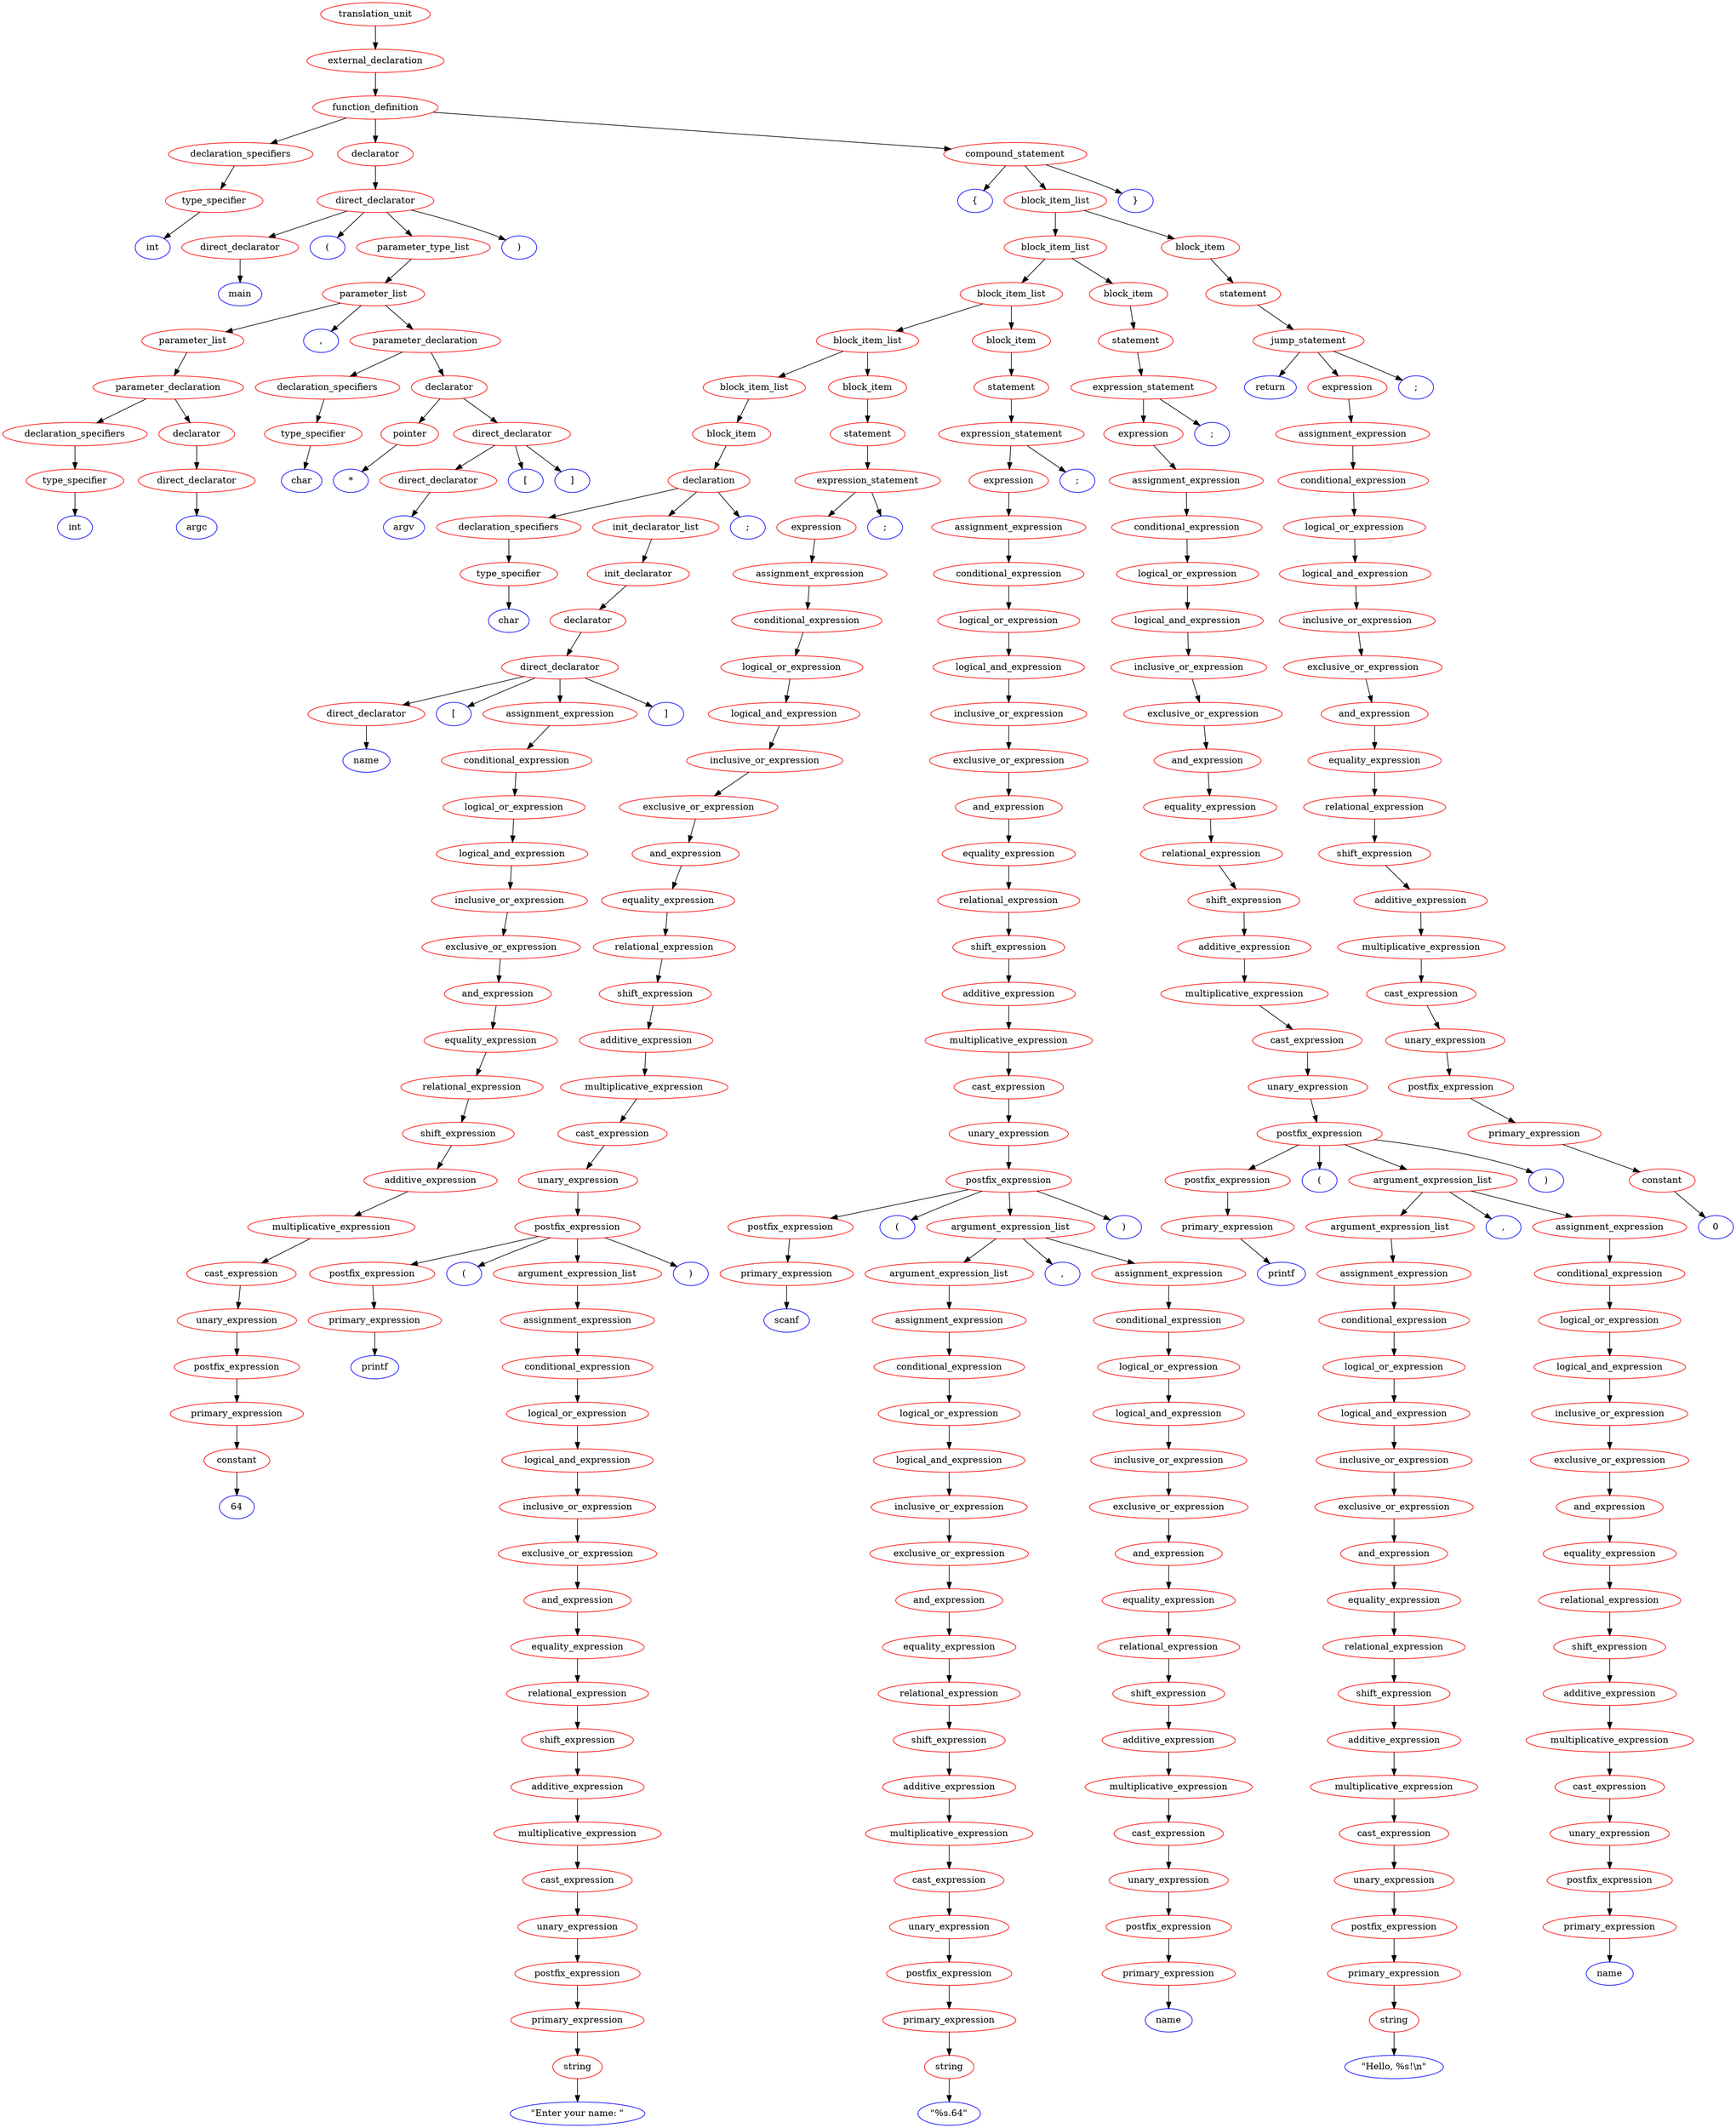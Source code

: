 digraph program {
	node_006FE688 [ label = "translation_unit" color = red] 
	node_006FE688 -> node_0222FA08
	node_0222FA08 [ label = "external_declaration" color = red] 
	node_0222FA08 -> node_0222F988
	node_0222F988 [ label = "function_definition" color = red] 
	node_0222F988 -> node_00841880
	node_0222F988 -> node_02221608
	node_0222F988 -> node_0222F908
	node_00841880 [ label = "declaration_specifiers" color = red] 
	node_00841880 -> node_00841800
	node_02221608 [ label = "declarator" color = red] 
	node_02221608 -> node_02221588
	node_0222F908 [ label = "compound_statement" color = red] 
	node_0222F908 -> node_02221688
	node_0222F908 -> node_0222F808
	node_0222F908 -> node_0222F888
	node_00841800 [ label = "type_specifier" color = red] 
	node_00841800 -> node_00841780
	node_02221588 [ label = "direct_declarator" color = red] 
	node_02221588 -> node_00841980
	node_02221588 -> node_00841A00
	node_02221588 -> node_02221488
	node_02221588 -> node_02221508
	node_02221688 [ label = "{" color = blue] 
	node_0222F808 [ label = "block_item_list" color = red] 
	node_0222F808 -> node_0222CF08
	node_0222F808 -> node_0222F788
	node_0222F888 [ label = "}" color = blue] 
	node_00841780 [ label = "int" color = blue] 
	node_00841980 [ label = "direct_declarator" color = red] 
	node_00841980 -> node_00841900
	node_00841A00 [ label = "(" color = blue] 
	node_02221488 [ label = "parameter_type_list" color = red] 
	node_02221488 -> node_02221408
	node_02221508 [ label = ")" color = blue] 
	node_0222CF08 [ label = "block_item_list" color = red] 
	node_0222CF08 -> node_02229E88
	node_0222CF08 -> node_0222CE88
	node_0222F788 [ label = "block_item" color = red] 
	node_0222F788 -> node_0222DA88
	node_00841900 [ label = "main" color = blue] 
	node_02221408 [ label = "parameter_list" color = red] 
	node_02221408 -> node_02220D08
	node_02221408 -> node_02220D88
	node_02221408 -> node_02221388
	node_02229E88 [ label = "block_item_list" color = red] 
	node_02229E88 -> node_02226E08
	node_02229E88 -> node_02229E08
	node_0222CE88 [ label = "block_item" color = red] 
	node_0222CE88 -> node_0222CE08
	node_0222DA88 [ label = "statement" color = red] 
	node_0222DA88 -> node_0222DA08
	node_02220D08 [ label = "parameter_list" color = red] 
	node_02220D08 -> node_02220C88
	node_02220D88 [ label = "," color = blue] 
	node_02221388 [ label = "parameter_declaration" color = red] 
	node_02221388 -> node_02220F08
	node_02221388 -> node_02221308
	node_02226E08 [ label = "block_item_list" color = red] 
	node_02226E08 -> node_02222708
	node_02226E08 -> node_02226D88
	node_02229E08 [ label = "block_item" color = red] 
	node_02229E08 -> node_02229D88
	node_0222CE08 [ label = "statement" color = red] 
	node_0222CE08 -> node_0222CD88
	node_0222DA08 [ label = "jump_statement" color = red] 
	node_0222DA08 -> node_0222CF88
	node_0222DA08 -> node_0222D908
	node_0222DA08 -> node_0222D988
	node_02220C88 [ label = "parameter_declaration" color = red] 
	node_02220C88 -> node_00841B80
	node_02220C88 -> node_02220C08
	node_02220F08 [ label = "declaration_specifiers" color = red] 
	node_02220F08 -> node_02220E88
	node_02221308 [ label = "declarator" color = red] 
	node_02221308 -> node_02221008
	node_02221308 -> node_02221288
	node_02222708 [ label = "block_item_list" color = red] 
	node_02222708 -> node_02222688
	node_02226D88 [ label = "block_item" color = red] 
	node_02226D88 -> node_02226D08
	node_02229D88 [ label = "statement" color = red] 
	node_02229D88 -> node_02229D08
	node_0222CD88 [ label = "expression_statement" color = red] 
	node_0222CD88 -> node_0222CC88
	node_0222CD88 -> node_0222CD08
	node_0222CF88 [ label = "return" color = blue] 
	node_0222D908 [ label = "expression" color = red] 
	node_0222D908 -> node_0222D888
	node_0222D988 [ label = ";" color = blue] 
	node_00841B80 [ label = "declaration_specifiers" color = red] 
	node_00841B80 -> node_00841B00
	node_02220C08 [ label = "declarator" color = red] 
	node_02220C08 -> node_02220B88
	node_02220E88 [ label = "type_specifier" color = red] 
	node_02220E88 -> node_02220E08
	node_02221008 [ label = "pointer" color = red] 
	node_02221008 -> node_02220F88
	node_02221288 [ label = "direct_declarator" color = red] 
	node_02221288 -> node_02221108
	node_02221288 -> node_02221188
	node_02221288 -> node_02221208
	node_02222688 [ label = "block_item" color = red] 
	node_02222688 -> node_02222608
	node_02226D08 [ label = "statement" color = red] 
	node_02226D08 -> node_02226C88
	node_02229D08 [ label = "expression_statement" color = red] 
	node_02229D08 -> node_02229C08
	node_02229D08 -> node_02229C88
	node_0222CC88 [ label = "expression" color = red] 
	node_0222CC88 -> node_0222CC08
	node_0222CD08 [ label = ";" color = blue] 
	node_0222D888 [ label = "assignment_expression" color = red] 
	node_0222D888 -> node_0222D808
	node_00841B00 [ label = "type_specifier" color = red] 
	node_00841B00 -> node_00841A80
	node_02220B88 [ label = "direct_declarator" color = red] 
	node_02220B88 -> node_00841C00
	node_02220E08 [ label = "char" color = blue] 
	node_02220F88 [ label = "*" color = blue] 
	node_02221108 [ label = "direct_declarator" color = red] 
	node_02221108 -> node_02221088
	node_02221188 [ label = "[" color = blue] 
	node_02221208 [ label = "]" color = blue] 
	node_02222608 [ label = "declaration" color = red] 
	node_02222608 -> node_02221808
	node_02222608 -> node_02222508
	node_02222608 -> node_02222588
	node_02226C88 [ label = "expression_statement" color = red] 
	node_02226C88 -> node_02226B88
	node_02226C88 -> node_02226C08
	node_02229C08 [ label = "expression" color = red] 
	node_02229C08 -> node_02229B88
	node_02229C88 [ label = ";" color = blue] 
	node_0222CC08 [ label = "assignment_expression" color = red] 
	node_0222CC08 -> node_0222CB88
	node_0222D808 [ label = "conditional_expression" color = red] 
	node_0222D808 -> node_0222D788
	node_00841A80 [ label = "int" color = blue] 
	node_00841C00 [ label = "argc" color = blue] 
	node_02221088 [ label = "argv" color = blue] 
	node_02221808 [ label = "declaration_specifiers" color = red] 
	node_02221808 -> node_02221788
	node_02222508 [ label = "init_declarator_list" color = red] 
	node_02222508 -> node_02222488
	node_02222588 [ label = ";" color = blue] 
	node_02226B88 [ label = "expression" color = red] 
	node_02226B88 -> node_02226B08
	node_02226C08 [ label = ";" color = blue] 
	node_02229B88 [ label = "assignment_expression" color = red] 
	node_02229B88 -> node_02229B08
	node_0222CB88 [ label = "conditional_expression" color = red] 
	node_0222CB88 -> node_0222CB08
	node_0222D788 [ label = "logical_or_expression" color = red] 
	node_0222D788 -> node_0222D708
	node_02221788 [ label = "type_specifier" color = red] 
	node_02221788 -> node_02221708
	node_02222488 [ label = "init_declarator" color = red] 
	node_02222488 -> node_02222408
	node_02226B08 [ label = "assignment_expression" color = red] 
	node_02226B08 -> node_02226A88
	node_02229B08 [ label = "conditional_expression" color = red] 
	node_02229B08 -> node_02229A88
	node_0222CB08 [ label = "logical_or_expression" color = red] 
	node_0222CB08 -> node_0222CA88
	node_0222D708 [ label = "logical_and_expression" color = red] 
	node_0222D708 -> node_0222D688
	node_02221708 [ label = "char" color = blue] 
	node_02222408 [ label = "declarator" color = red] 
	node_02222408 -> node_02222388
	node_02226A88 [ label = "conditional_expression" color = red] 
	node_02226A88 -> node_02226A08
	node_02229A88 [ label = "logical_or_expression" color = red] 
	node_02229A88 -> node_02229A08
	node_0222CA88 [ label = "logical_and_expression" color = red] 
	node_0222CA88 -> node_0222CA08
	node_0222D688 [ label = "inclusive_or_expression" color = red] 
	node_0222D688 -> node_0222D608
	node_02222388 [ label = "direct_declarator" color = red] 
	node_02222388 -> node_02221908
	node_02222388 -> node_02221988
	node_02222388 -> node_02222288
	node_02222388 -> node_02222308
	node_02226A08 [ label = "logical_or_expression" color = red] 
	node_02226A08 -> node_02226988
	node_02229A08 [ label = "logical_and_expression" color = red] 
	node_02229A08 -> node_02229988
	node_0222CA08 [ label = "inclusive_or_expression" color = red] 
	node_0222CA08 -> node_0222C988
	node_0222D608 [ label = "exclusive_or_expression" color = red] 
	node_0222D608 -> node_0222D588
	node_02221908 [ label = "direct_declarator" color = red] 
	node_02221908 -> node_02221888
	node_02221988 [ label = "[" color = blue] 
	node_02222288 [ label = "assignment_expression" color = red] 
	node_02222288 -> node_02222208
	node_02222308 [ label = "]" color = blue] 
	node_02226988 [ label = "logical_and_expression" color = red] 
	node_02226988 -> node_02226908
	node_02229988 [ label = "inclusive_or_expression" color = red] 
	node_02229988 -> node_02229908
	node_0222C988 [ label = "exclusive_or_expression" color = red] 
	node_0222C988 -> node_0222C908
	node_0222D588 [ label = "and_expression" color = red] 
	node_0222D588 -> node_0222D508
	node_02221888 [ label = "name" color = blue] 
	node_02222208 [ label = "conditional_expression" color = red] 
	node_02222208 -> node_02222188
	node_02226908 [ label = "inclusive_or_expression" color = red] 
	node_02226908 -> node_02226888
	node_02229908 [ label = "exclusive_or_expression" color = red] 
	node_02229908 -> node_02229888
	node_0222C908 [ label = "and_expression" color = red] 
	node_0222C908 -> node_0222C888
	node_0222D508 [ label = "equality_expression" color = red] 
	node_0222D508 -> node_0222D488
	node_02222188 [ label = "logical_or_expression" color = red] 
	node_02222188 -> node_02222108
	node_02226888 [ label = "exclusive_or_expression" color = red] 
	node_02226888 -> node_02226808
	node_02229888 [ label = "and_expression" color = red] 
	node_02229888 -> node_02229808
	node_0222C888 [ label = "equality_expression" color = red] 
	node_0222C888 -> node_0222C808
	node_0222D488 [ label = "relational_expression" color = red] 
	node_0222D488 -> node_0222D408
	node_02222108 [ label = "logical_and_expression" color = red] 
	node_02222108 -> node_02222088
	node_02226808 [ label = "and_expression" color = red] 
	node_02226808 -> node_02226788
	node_02229808 [ label = "equality_expression" color = red] 
	node_02229808 -> node_02229788
	node_0222C808 [ label = "relational_expression" color = red] 
	node_0222C808 -> node_0222C788
	node_0222D408 [ label = "shift_expression" color = red] 
	node_0222D408 -> node_0222D388
	node_02222088 [ label = "inclusive_or_expression" color = red] 
	node_02222088 -> node_02222008
	node_02226788 [ label = "equality_expression" color = red] 
	node_02226788 -> node_02226708
	node_02229788 [ label = "relational_expression" color = red] 
	node_02229788 -> node_02229708
	node_0222C788 [ label = "shift_expression" color = red] 
	node_0222C788 -> node_0222C708
	node_0222D388 [ label = "additive_expression" color = red] 
	node_0222D388 -> node_0222D308
	node_02222008 [ label = "exclusive_or_expression" color = red] 
	node_02222008 -> node_02221F88
	node_02226708 [ label = "relational_expression" color = red] 
	node_02226708 -> node_02226688
	node_02229708 [ label = "shift_expression" color = red] 
	node_02229708 -> node_02229688
	node_0222C708 [ label = "additive_expression" color = red] 
	node_0222C708 -> node_0222C688
	node_0222D308 [ label = "multiplicative_expression" color = red] 
	node_0222D308 -> node_0222D288
	node_02221F88 [ label = "and_expression" color = red] 
	node_02221F88 -> node_02221F08
	node_02226688 [ label = "shift_expression" color = red] 
	node_02226688 -> node_02226608
	node_02229688 [ label = "additive_expression" color = red] 
	node_02229688 -> node_02229608
	node_0222C688 [ label = "multiplicative_expression" color = red] 
	node_0222C688 -> node_0222C608
	node_0222D288 [ label = "cast_expression" color = red] 
	node_0222D288 -> node_0222D208
	node_02221F08 [ label = "equality_expression" color = red] 
	node_02221F08 -> node_02221E88
	node_02226608 [ label = "additive_expression" color = red] 
	node_02226608 -> node_02226588
	node_02229608 [ label = "multiplicative_expression" color = red] 
	node_02229608 -> node_02229588
	node_0222C608 [ label = "cast_expression" color = red] 
	node_0222C608 -> node_0222C588
	node_0222D208 [ label = "unary_expression" color = red] 
	node_0222D208 -> node_0222D188
	node_02221E88 [ label = "relational_expression" color = red] 
	node_02221E88 -> node_02221E08
	node_02226588 [ label = "multiplicative_expression" color = red] 
	node_02226588 -> node_02226508
	node_02229588 [ label = "cast_expression" color = red] 
	node_02229588 -> node_02229508
	node_0222C588 [ label = "unary_expression" color = red] 
	node_0222C588 -> node_0222C508
	node_0222D188 [ label = "postfix_expression" color = red] 
	node_0222D188 -> node_0222D108
	node_02221E08 [ label = "shift_expression" color = red] 
	node_02221E08 -> node_02221D88
	node_02226508 [ label = "cast_expression" color = red] 
	node_02226508 -> node_02226488
	node_02229508 [ label = "unary_expression" color = red] 
	node_02229508 -> node_02229488
	node_0222C508 [ label = "postfix_expression" color = red] 
	node_0222C508 -> node_0222A008
	node_0222C508 -> node_0222A088
	node_0222C508 -> node_0222C408
	node_0222C508 -> node_0222C488
	node_0222D108 [ label = "primary_expression" color = red] 
	node_0222D108 -> node_0222D088
	node_02221D88 [ label = "additive_expression" color = red] 
	node_02221D88 -> node_02221D08
	node_02226488 [ label = "unary_expression" color = red] 
	node_02226488 -> node_02226408
	node_02229488 [ label = "postfix_expression" color = red] 
	node_02229488 -> node_02226F88
	node_02229488 -> node_02227008
	node_02229488 -> node_02229388
	node_02229488 -> node_02229408
	node_0222A008 [ label = "postfix_expression" color = red] 
	node_0222A008 -> node_02229F88
	node_0222A088 [ label = "(" color = blue] 
	node_0222C408 [ label = "argument_expression_list" color = red] 
	node_0222C408 -> node_0222AA08
	node_0222C408 -> node_0222AA88
	node_0222C408 -> node_0222C388
	node_0222C488 [ label = ")" color = blue] 
	node_0222D088 [ label = "constant" color = red] 
	node_0222D088 -> node_0222D008
	node_02221D08 [ label = "multiplicative_expression" color = red] 
	node_02221D08 -> node_02221C88
	node_02226408 [ label = "postfix_expression" color = red] 
	node_02226408 -> node_02222888
	node_02226408 -> node_02222908
	node_02226408 -> node_02226308
	node_02226408 -> node_02226388
	node_02226F88 [ label = "postfix_expression" color = red] 
	node_02226F88 -> node_02226F08
	node_02227008 [ label = "(" color = blue] 
	node_02229388 [ label = "argument_expression_list" color = red] 
	node_02229388 -> node_02227988
	node_02229388 -> node_02227A08
	node_02229388 -> node_02229308
	node_02229408 [ label = ")" color = blue] 
	node_02229F88 [ label = "primary_expression" color = red] 
	node_02229F88 -> node_02229F08
	node_0222AA08 [ label = "argument_expression_list" color = red] 
	node_0222AA08 -> node_0222A988
	node_0222AA88 [ label = "," color = blue] 
	node_0222C388 [ label = "assignment_expression" color = red] 
	node_0222C388 -> node_0222C308
	node_0222D008 [ label = "0" color = blue] 
	node_02221C88 [ label = "cast_expression" color = red] 
	node_02221C88 -> node_02221C08
	node_02222888 [ label = "postfix_expression" color = red] 
	node_02222888 -> node_02222808
	node_02222908 [ label = "(" color = blue] 
	node_02226308 [ label = "argument_expression_list" color = red] 
	node_02226308 -> node_02226288
	node_02226388 [ label = ")" color = blue] 
	node_02226F08 [ label = "primary_expression" color = red] 
	node_02226F08 -> node_02226E88
	node_02227988 [ label = "argument_expression_list" color = red] 
	node_02227988 -> node_02227908
	node_02227A08 [ label = "," color = blue] 
	node_02229308 [ label = "assignment_expression" color = red] 
	node_02229308 -> node_02229288
	node_02229F08 [ label = "printf" color = blue] 
	node_0222A988 [ label = "assignment_expression" color = red] 
	node_0222A988 -> node_0222A908
	node_0222C308 [ label = "conditional_expression" color = red] 
	node_0222C308 -> node_0222C288
	node_02221C08 [ label = "unary_expression" color = red] 
	node_02221C08 -> node_02221B88
	node_02222808 [ label = "primary_expression" color = red] 
	node_02222808 -> node_02222788
	node_02226288 [ label = "assignment_expression" color = red] 
	node_02226288 -> node_02226208
	node_02226E88 [ label = "scanf" color = blue] 
	node_02227908 [ label = "assignment_expression" color = red] 
	node_02227908 -> node_02227888
	node_02229288 [ label = "conditional_expression" color = red] 
	node_02229288 -> node_02229208
	node_0222A908 [ label = "conditional_expression" color = red] 
	node_0222A908 -> node_0222A888
	node_0222C288 [ label = "logical_or_expression" color = red] 
	node_0222C288 -> node_0222C208
	node_02221B88 [ label = "postfix_expression" color = red] 
	node_02221B88 -> node_02221B08
	node_02222788 [ label = "printf" color = blue] 
	node_02226208 [ label = "conditional_expression" color = red] 
	node_02226208 -> node_02226188
	node_02227888 [ label = "conditional_expression" color = red] 
	node_02227888 -> node_02227808
	node_02229208 [ label = "logical_or_expression" color = red] 
	node_02229208 -> node_02229188
	node_0222A888 [ label = "logical_or_expression" color = red] 
	node_0222A888 -> node_0222A808
	node_0222C208 [ label = "logical_and_expression" color = red] 
	node_0222C208 -> node_0222C188
	node_02221B08 [ label = "primary_expression" color = red] 
	node_02221B08 -> node_02221A88
	node_02226188 [ label = "logical_or_expression" color = red] 
	node_02226188 -> node_02226108
	node_02227808 [ label = "logical_or_expression" color = red] 
	node_02227808 -> node_02227788
	node_02229188 [ label = "logical_and_expression" color = red] 
	node_02229188 -> node_02229108
	node_0222A808 [ label = "logical_and_expression" color = red] 
	node_0222A808 -> node_0222A788
	node_0222C188 [ label = "inclusive_or_expression" color = red] 
	node_0222C188 -> node_0222C108
	node_02221A88 [ label = "constant" color = red] 
	node_02221A88 -> node_02221A08
	node_02226108 [ label = "logical_and_expression" color = red] 
	node_02226108 -> node_02226088
	node_02227788 [ label = "logical_and_expression" color = red] 
	node_02227788 -> node_02227708
	node_02229108 [ label = "inclusive_or_expression" color = red] 
	node_02229108 -> node_02229088
	node_0222A788 [ label = "inclusive_or_expression" color = red] 
	node_0222A788 -> node_0222A708
	node_0222C108 [ label = "exclusive_or_expression" color = red] 
	node_0222C108 -> node_0222C088
	node_02221A08 [ label = "64" color = blue] 
	node_02226088 [ label = "inclusive_or_expression" color = red] 
	node_02226088 -> node_02226008
	node_02227708 [ label = "inclusive_or_expression" color = red] 
	node_02227708 -> node_02227688
	node_02229088 [ label = "exclusive_or_expression" color = red] 
	node_02229088 -> node_02229008
	node_0222A708 [ label = "exclusive_or_expression" color = red] 
	node_0222A708 -> node_0222A688
	node_0222C088 [ label = "and_expression" color = red] 
	node_0222C088 -> node_0222C008
	node_02226008 [ label = "exclusive_or_expression" color = red] 
	node_02226008 -> node_02225F88
	node_02227688 [ label = "exclusive_or_expression" color = red] 
	node_02227688 -> node_02227608
	node_02229008 [ label = "and_expression" color = red] 
	node_02229008 -> node_02228F88
	node_0222A688 [ label = "and_expression" color = red] 
	node_0222A688 -> node_0222A608
	node_0222C008 [ label = "equality_expression" color = red] 
	node_0222C008 -> node_0222BF88
	node_02225F88 [ label = "and_expression" color = red] 
	node_02225F88 -> node_02225F08
	node_02227608 [ label = "and_expression" color = red] 
	node_02227608 -> node_02227588
	node_02228F88 [ label = "equality_expression" color = red] 
	node_02228F88 -> node_02228F08
	node_0222A608 [ label = "equality_expression" color = red] 
	node_0222A608 -> node_0222A588
	node_0222BF88 [ label = "relational_expression" color = red] 
	node_0222BF88 -> node_0222BF08
	node_02225F08 [ label = "equality_expression" color = red] 
	node_02225F08 -> node_02225E88
	node_02227588 [ label = "equality_expression" color = red] 
	node_02227588 -> node_02227508
	node_02228F08 [ label = "relational_expression" color = red] 
	node_02228F08 -> node_02228E88
	node_0222A588 [ label = "relational_expression" color = red] 
	node_0222A588 -> node_0222A508
	node_0222BF08 [ label = "shift_expression" color = red] 
	node_0222BF08 -> node_0222BE88
	node_02225E88 [ label = "relational_expression" color = red] 
	node_02225E88 -> node_02225E08
	node_02227508 [ label = "relational_expression" color = red] 
	node_02227508 -> node_02227488
	node_02228E88 [ label = "shift_expression" color = red] 
	node_02228E88 -> node_02228E08
	node_0222A508 [ label = "shift_expression" color = red] 
	node_0222A508 -> node_0222A488
	node_0222BE88 [ label = "additive_expression" color = red] 
	node_0222BE88 -> node_0222BE08
	node_02225E08 [ label = "shift_expression" color = red] 
	node_02225E08 -> node_02225D88
	node_02227488 [ label = "shift_expression" color = red] 
	node_02227488 -> node_02227408
	node_02228E08 [ label = "additive_expression" color = red] 
	node_02228E08 -> node_02228D88
	node_0222A488 [ label = "additive_expression" color = red] 
	node_0222A488 -> node_0222A408
	node_0222BE08 [ label = "multiplicative_expression" color = red] 
	node_0222BE08 -> node_0222BD88
	node_02225D88 [ label = "additive_expression" color = red] 
	node_02225D88 -> node_02225D08
	node_02227408 [ label = "additive_expression" color = red] 
	node_02227408 -> node_02227388
	node_02228D88 [ label = "multiplicative_expression" color = red] 
	node_02228D88 -> node_02228D08
	node_0222A408 [ label = "multiplicative_expression" color = red] 
	node_0222A408 -> node_0222A388
	node_0222BD88 [ label = "cast_expression" color = red] 
	node_0222BD88 -> node_0222BD08
	node_02225D08 [ label = "multiplicative_expression" color = red] 
	node_02225D08 -> node_02225C88
	node_02227388 [ label = "multiplicative_expression" color = red] 
	node_02227388 -> node_02227308
	node_02228D08 [ label = "cast_expression" color = red] 
	node_02228D08 -> node_02228C88
	node_0222A388 [ label = "cast_expression" color = red] 
	node_0222A388 -> node_0222A308
	node_0222BD08 [ label = "unary_expression" color = red] 
	node_0222BD08 -> node_0222BC88
	node_02225C88 [ label = "cast_expression" color = red] 
	node_02225C88 -> node_02225C08
	node_02227308 [ label = "cast_expression" color = red] 
	node_02227308 -> node_02227288
	node_02228C88 [ label = "unary_expression" color = red] 
	node_02228C88 -> node_02228C08
	node_0222A308 [ label = "unary_expression" color = red] 
	node_0222A308 -> node_0222A288
	node_0222BC88 [ label = "postfix_expression" color = red] 
	node_0222BC88 -> node_0222BC08
	node_02225C08 [ label = "unary_expression" color = red] 
	node_02225C08 -> node_02225B88
	node_02227288 [ label = "unary_expression" color = red] 
	node_02227288 -> node_02227208
	node_02228C08 [ label = "postfix_expression" color = red] 
	node_02228C08 -> node_02228B88
	node_0222A288 [ label = "postfix_expression" color = red] 
	node_0222A288 -> node_0222A208
	node_0222BC08 [ label = "primary_expression" color = red] 
	node_0222BC08 -> node_0222BB88
	node_02225B88 [ label = "postfix_expression" color = red] 
	node_02225B88 -> node_02222A88
	node_02227208 [ label = "postfix_expression" color = red] 
	node_02227208 -> node_02227188
	node_02228B88 [ label = "primary_expression" color = red] 
	node_02228B88 -> node_02227A88
	node_0222A208 [ label = "primary_expression" color = red] 
	node_0222A208 -> node_0222A188
	node_0222BB88 [ label = "name" color = blue] 
	node_02222A88 [ label = "primary_expression" color = red] 
	node_02222A88 -> node_02222A08
	node_02227188 [ label = "primary_expression" color = red] 
	node_02227188 -> node_02227108
	node_02227A88 [ label = "name" color = blue] 
	node_0222A188 [ label = "string" color = red] 
	node_0222A188 -> node_0222A108
	node_02222A08 [ label = "string" color = red] 
	node_02222A08 -> node_02222988
	node_02227108 [ label = "string" color = red] 
	node_02227108 -> node_02227088
	node_0222A108 [ label = "\"Hello, %s!\\n\"" color = blue] 
	node_02222988 [ label = "\"Enter your name: \"" color = blue] 
	node_02227088 [ label = "\"%s.64\"" color = blue] 
}